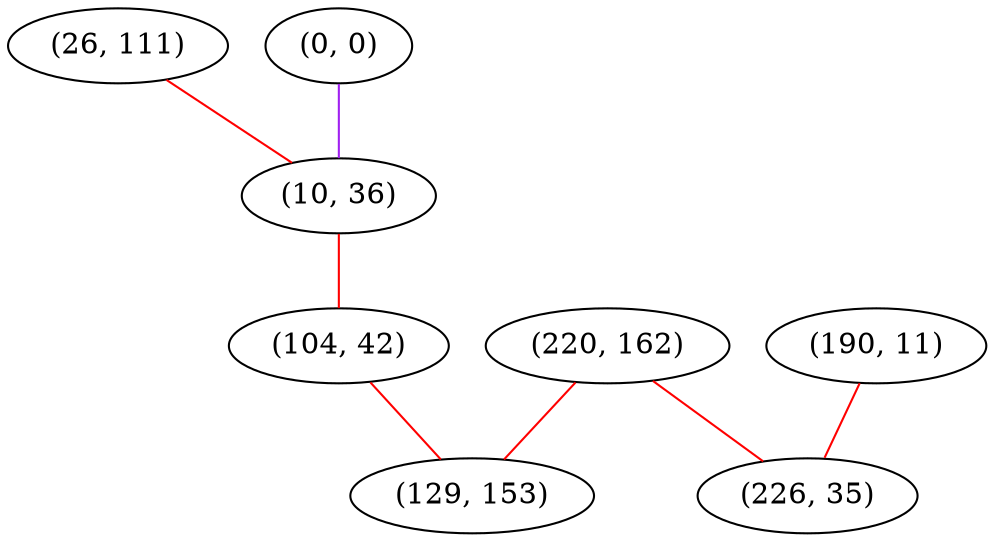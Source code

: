 graph "" {
"(26, 111)";
"(0, 0)";
"(10, 36)";
"(104, 42)";
"(190, 11)";
"(220, 162)";
"(226, 35)";
"(129, 153)";
"(26, 111)" -- "(10, 36)"  [color=red, key=0, weight=1];
"(0, 0)" -- "(10, 36)"  [color=purple, key=0, weight=4];
"(10, 36)" -- "(104, 42)"  [color=red, key=0, weight=1];
"(104, 42)" -- "(129, 153)"  [color=red, key=0, weight=1];
"(190, 11)" -- "(226, 35)"  [color=red, key=0, weight=1];
"(220, 162)" -- "(226, 35)"  [color=red, key=0, weight=1];
"(220, 162)" -- "(129, 153)"  [color=red, key=0, weight=1];
}
